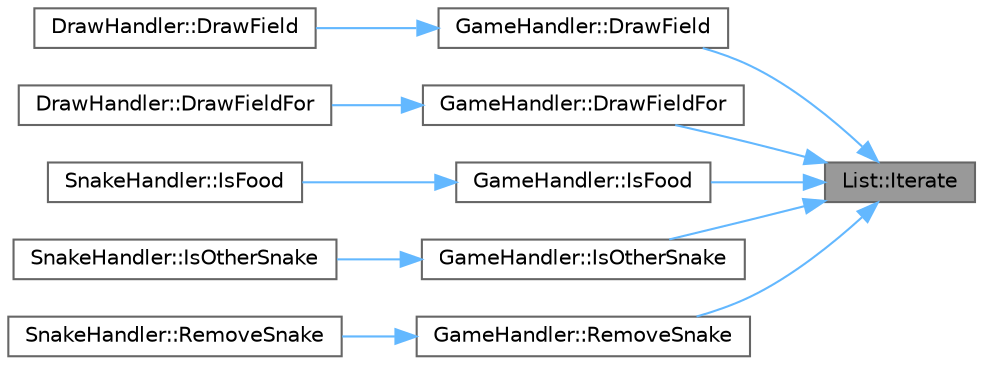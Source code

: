 digraph "List::Iterate"
{
 // LATEX_PDF_SIZE
  bgcolor="transparent";
  edge [fontname=Helvetica,fontsize=10,labelfontname=Helvetica,labelfontsize=10];
  node [fontname=Helvetica,fontsize=10,shape=box,height=0.2,width=0.4];
  rankdir="RL";
  Node1 [id="Node000001",label="List::Iterate",height=0.2,width=0.4,color="gray40", fillcolor="grey60", style="filled", fontcolor="black",tooltip=" "];
  Node1 -> Node2 [id="edge1_Node000001_Node000002",dir="back",color="steelblue1",style="solid",tooltip=" "];
  Node2 [id="Node000002",label="GameHandler::DrawField",height=0.2,width=0.4,color="grey40", fillcolor="white", style="filled",URL="$class_game_handler.html#ac168ebbfd7f028108e3a114db9814a45",tooltip="Отрисовка поля."];
  Node2 -> Node3 [id="edge2_Node000002_Node000003",dir="back",color="steelblue1",style="solid",tooltip=" "];
  Node3 [id="Node000003",label="DrawHandler::DrawField",height=0.2,width=0.4,color="grey40", fillcolor="white", style="filled",URL="$class_draw_handler.html#a8b3351b429a0387e54aa5c399a557a16",tooltip="Отрисовка поля."];
  Node1 -> Node4 [id="edge3_Node000001_Node000004",dir="back",color="steelblue1",style="solid",tooltip=" "];
  Node4 [id="Node000004",label="GameHandler::DrawFieldFor",height=0.2,width=0.4,color="grey40", fillcolor="white", style="filled",URL="$class_game_handler.html#a6c7bba20d16e3287f56065e10333412c",tooltip="Отрисовка поля для конкретной змеи."];
  Node4 -> Node5 [id="edge4_Node000004_Node000005",dir="back",color="steelblue1",style="solid",tooltip=" "];
  Node5 [id="Node000005",label="DrawHandler::DrawFieldFor",height=0.2,width=0.4,color="grey40", fillcolor="white", style="filled",URL="$class_draw_handler.html#af69e4051dccdc7b2a413c408ba372b52",tooltip="Отрисовка поля для конкретной змеи."];
  Node1 -> Node6 [id="edge5_Node000001_Node000006",dir="back",color="steelblue1",style="solid",tooltip=" "];
  Node6 [id="Node000006",label="GameHandler::IsFood",height=0.2,width=0.4,color="grey40", fillcolor="white", style="filled",URL="$class_game_handler.html#a15a7c5a0ad0846d234958fa147dfc8dd",tooltip="Проверка на столкновение змеи с едой."];
  Node6 -> Node7 [id="edge6_Node000006_Node000007",dir="back",color="steelblue1",style="solid",tooltip=" "];
  Node7 [id="Node000007",label="SnakeHandler::IsFood",height=0.2,width=0.4,color="grey40", fillcolor="white", style="filled",URL="$class_snake_handler.html#a59199ce5eaf4c2fdc21873168dc50bd5",tooltip="Проверка на столкновение змеи с едой."];
  Node1 -> Node8 [id="edge7_Node000001_Node000008",dir="back",color="steelblue1",style="solid",tooltip=" "];
  Node8 [id="Node000008",label="GameHandler::IsOtherSnake",height=0.2,width=0.4,color="grey40", fillcolor="white", style="filled",URL="$class_game_handler.html#a5d28fc45725271772c8614335e65681b",tooltip="Проверка на столкновение змеи с другой змеей."];
  Node8 -> Node9 [id="edge8_Node000008_Node000009",dir="back",color="steelblue1",style="solid",tooltip=" "];
  Node9 [id="Node000009",label="SnakeHandler::IsOtherSnake",height=0.2,width=0.4,color="grey40", fillcolor="white", style="filled",URL="$class_snake_handler.html#a419af6e8b85ed903d66f2a763a272963",tooltip="Проверка на столкновение змеи с другой змеей."];
  Node1 -> Node10 [id="edge9_Node000001_Node000010",dir="back",color="steelblue1",style="solid",tooltip=" "];
  Node10 [id="Node000010",label="GameHandler::RemoveSnake",height=0.2,width=0.4,color="grey40", fillcolor="white", style="filled",URL="$class_game_handler.html#a3b6336c71c0128ca5bd6fe5dc645bc48",tooltip="Удаление змеи из списка змей."];
  Node10 -> Node11 [id="edge10_Node000010_Node000011",dir="back",color="steelblue1",style="solid",tooltip=" "];
  Node11 [id="Node000011",label="SnakeHandler::RemoveSnake",height=0.2,width=0.4,color="grey40", fillcolor="white", style="filled",URL="$class_snake_handler.html#ab18220bdd08da7c8aa087ca1e5e4852d",tooltip="Удаление змеи из списка змей."];
}
